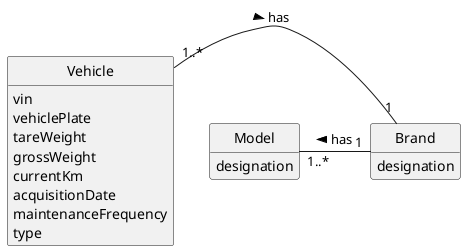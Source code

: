 @startuml
skinparam monochrome true
skinparam packageStyle rectangle
skinparam shadowing false

'left to right direction

skinparam classAttributeIconSize 0

hide circle
hide methods


class Vehicle {
vin
vehiclePlate
tareWeight
grossWeight
currentKm
acquisitionDate
maintenanceFrequency
type
}

class Brand {
    designation
}

class Model {
    designation
}

Vehicle "1..*" - "1" Brand : has >
Model "1..*" -"1" Brand: has <
@enduml